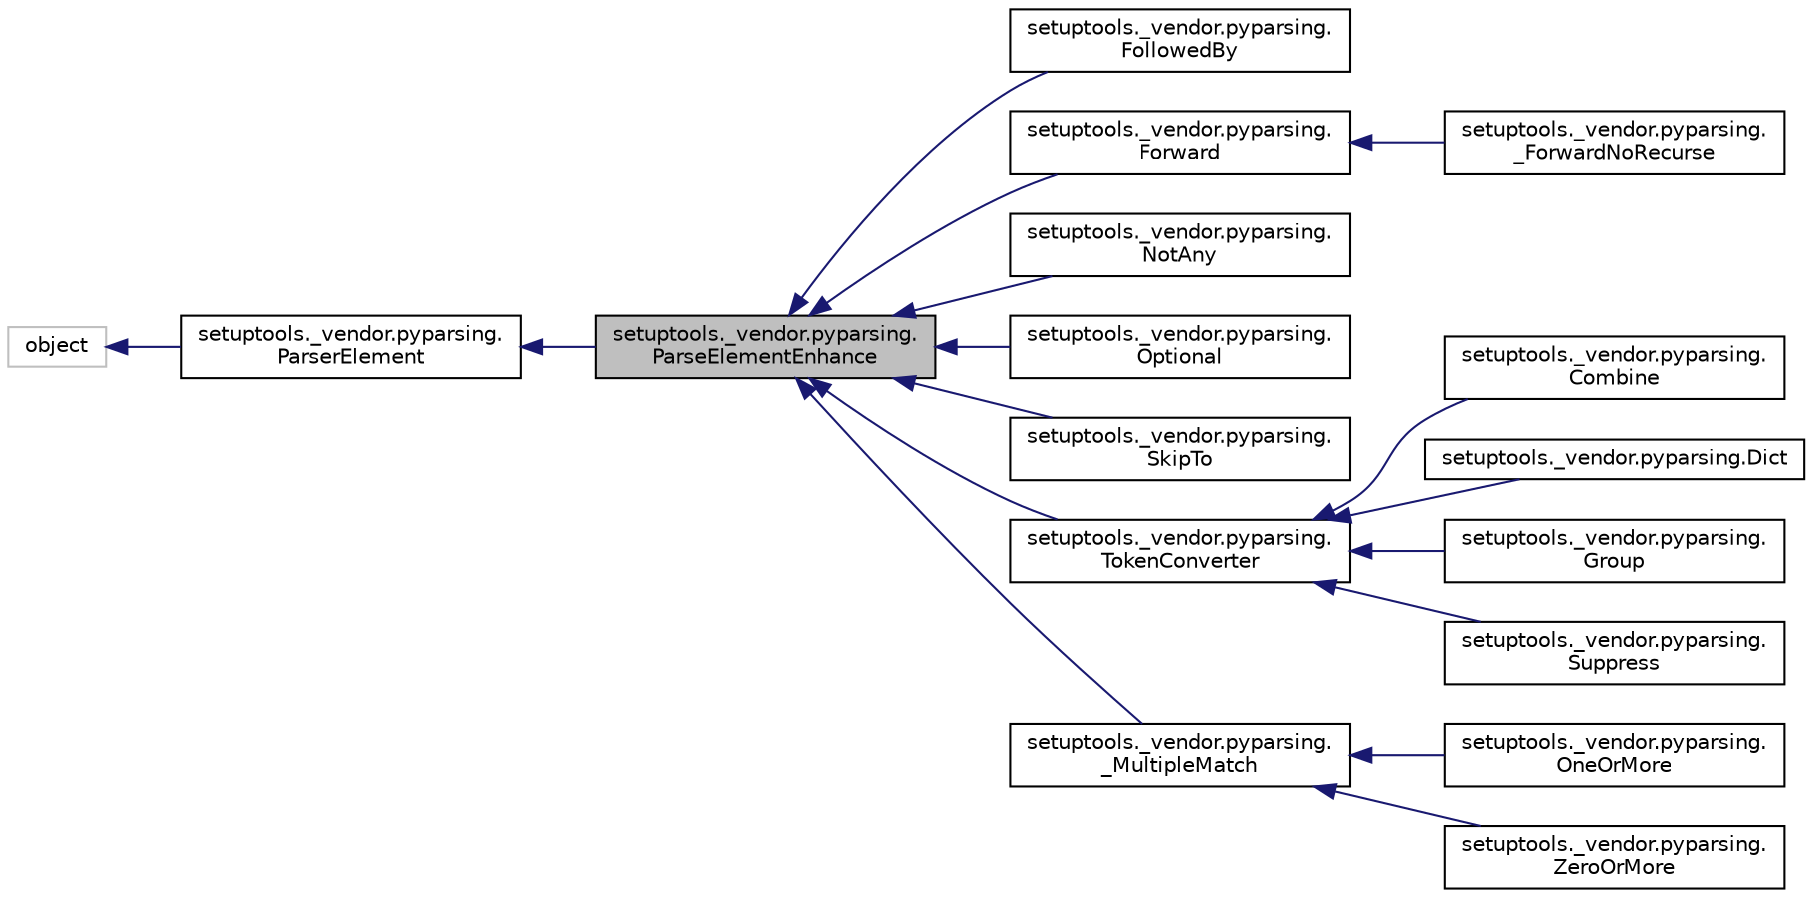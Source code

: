 digraph "setuptools._vendor.pyparsing.ParseElementEnhance"
{
 // LATEX_PDF_SIZE
  edge [fontname="Helvetica",fontsize="10",labelfontname="Helvetica",labelfontsize="10"];
  node [fontname="Helvetica",fontsize="10",shape=record];
  rankdir="LR";
  Node1 [label="setuptools._vendor.pyparsing.\lParseElementEnhance",height=0.2,width=0.4,color="black", fillcolor="grey75", style="filled", fontcolor="black",tooltip=" "];
  Node2 -> Node1 [dir="back",color="midnightblue",fontsize="10",style="solid"];
  Node2 [label="setuptools._vendor.pyparsing.\lParserElement",height=0.2,width=0.4,color="black", fillcolor="white", style="filled",URL="$classsetuptools_1_1__vendor_1_1pyparsing_1_1ParserElement.html",tooltip=" "];
  Node3 -> Node2 [dir="back",color="midnightblue",fontsize="10",style="solid"];
  Node3 [label="object",height=0.2,width=0.4,color="grey75", fillcolor="white", style="filled",tooltip=" "];
  Node1 -> Node4 [dir="back",color="midnightblue",fontsize="10",style="solid"];
  Node4 [label="setuptools._vendor.pyparsing.\lFollowedBy",height=0.2,width=0.4,color="black", fillcolor="white", style="filled",URL="$classsetuptools_1_1__vendor_1_1pyparsing_1_1FollowedBy.html",tooltip=" "];
  Node1 -> Node5 [dir="back",color="midnightblue",fontsize="10",style="solid"];
  Node5 [label="setuptools._vendor.pyparsing.\lForward",height=0.2,width=0.4,color="black", fillcolor="white", style="filled",URL="$classsetuptools_1_1__vendor_1_1pyparsing_1_1Forward.html",tooltip=" "];
  Node5 -> Node6 [dir="back",color="midnightblue",fontsize="10",style="solid"];
  Node6 [label="setuptools._vendor.pyparsing.\l_ForwardNoRecurse",height=0.2,width=0.4,color="black", fillcolor="white", style="filled",URL="$classsetuptools_1_1__vendor_1_1pyparsing_1_1__ForwardNoRecurse.html",tooltip=" "];
  Node1 -> Node7 [dir="back",color="midnightblue",fontsize="10",style="solid"];
  Node7 [label="setuptools._vendor.pyparsing.\lNotAny",height=0.2,width=0.4,color="black", fillcolor="white", style="filled",URL="$classsetuptools_1_1__vendor_1_1pyparsing_1_1NotAny.html",tooltip=" "];
  Node1 -> Node8 [dir="back",color="midnightblue",fontsize="10",style="solid"];
  Node8 [label="setuptools._vendor.pyparsing.\lOptional",height=0.2,width=0.4,color="black", fillcolor="white", style="filled",URL="$classsetuptools_1_1__vendor_1_1pyparsing_1_1Optional.html",tooltip=" "];
  Node1 -> Node9 [dir="back",color="midnightblue",fontsize="10",style="solid"];
  Node9 [label="setuptools._vendor.pyparsing.\lSkipTo",height=0.2,width=0.4,color="black", fillcolor="white", style="filled",URL="$classsetuptools_1_1__vendor_1_1pyparsing_1_1SkipTo.html",tooltip=" "];
  Node1 -> Node10 [dir="back",color="midnightblue",fontsize="10",style="solid"];
  Node10 [label="setuptools._vendor.pyparsing.\lTokenConverter",height=0.2,width=0.4,color="black", fillcolor="white", style="filled",URL="$classsetuptools_1_1__vendor_1_1pyparsing_1_1TokenConverter.html",tooltip=" "];
  Node10 -> Node11 [dir="back",color="midnightblue",fontsize="10",style="solid"];
  Node11 [label="setuptools._vendor.pyparsing.\lCombine",height=0.2,width=0.4,color="black", fillcolor="white", style="filled",URL="$classsetuptools_1_1__vendor_1_1pyparsing_1_1Combine.html",tooltip=" "];
  Node10 -> Node12 [dir="back",color="midnightblue",fontsize="10",style="solid"];
  Node12 [label="setuptools._vendor.pyparsing.Dict",height=0.2,width=0.4,color="black", fillcolor="white", style="filled",URL="$classsetuptools_1_1__vendor_1_1pyparsing_1_1Dict.html",tooltip=" "];
  Node10 -> Node13 [dir="back",color="midnightblue",fontsize="10",style="solid"];
  Node13 [label="setuptools._vendor.pyparsing.\lGroup",height=0.2,width=0.4,color="black", fillcolor="white", style="filled",URL="$classsetuptools_1_1__vendor_1_1pyparsing_1_1Group.html",tooltip=" "];
  Node10 -> Node14 [dir="back",color="midnightblue",fontsize="10",style="solid"];
  Node14 [label="setuptools._vendor.pyparsing.\lSuppress",height=0.2,width=0.4,color="black", fillcolor="white", style="filled",URL="$classsetuptools_1_1__vendor_1_1pyparsing_1_1Suppress.html",tooltip=" "];
  Node1 -> Node15 [dir="back",color="midnightblue",fontsize="10",style="solid"];
  Node15 [label="setuptools._vendor.pyparsing.\l_MultipleMatch",height=0.2,width=0.4,color="black", fillcolor="white", style="filled",URL="$classsetuptools_1_1__vendor_1_1pyparsing_1_1__MultipleMatch.html",tooltip=" "];
  Node15 -> Node16 [dir="back",color="midnightblue",fontsize="10",style="solid"];
  Node16 [label="setuptools._vendor.pyparsing.\lOneOrMore",height=0.2,width=0.4,color="black", fillcolor="white", style="filled",URL="$classsetuptools_1_1__vendor_1_1pyparsing_1_1OneOrMore.html",tooltip=" "];
  Node15 -> Node17 [dir="back",color="midnightblue",fontsize="10",style="solid"];
  Node17 [label="setuptools._vendor.pyparsing.\lZeroOrMore",height=0.2,width=0.4,color="black", fillcolor="white", style="filled",URL="$classsetuptools_1_1__vendor_1_1pyparsing_1_1ZeroOrMore.html",tooltip=" "];
}
